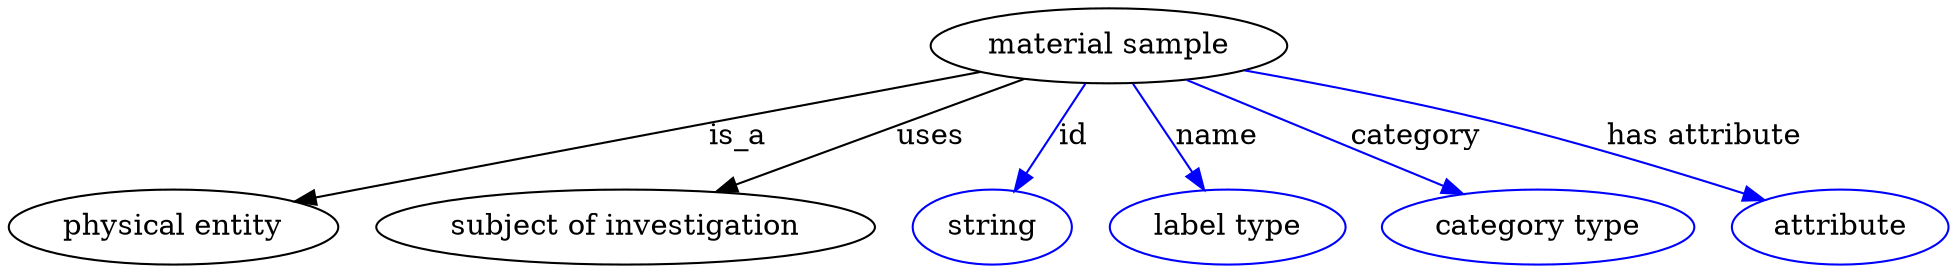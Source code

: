digraph {
	graph [bb="0,0,749.69,123"];
	node [label="\N"];
	"material sample"	 [height=0.5,
		label="material sample",
		pos="423.39,105",
		width=1.8776];
	"physical entity"	 [height=0.5,
		pos="62.394,18",
		width=1.7332];
	"material sample" -> "physical entity"	 [label=is_a,
		lp="279.39,61.5",
		pos="e,109.35,30.007 372.53,93.135 314.58,79.564 217.07,56.561 133.39,36 128.78,34.865 123.99,33.677 119.19,32.477"];
	"subject of investigation"	 [height=0.5,
		pos="235.39,18",
		width=2.5817];
	"material sample" -> "subject of investigation"	 [label=uses,
		lp="353.39,61.5",
		pos="e,271.43,34.675 389.35,89.245 358.88,75.146 313.99,54.373 280.54,38.892"];
	id	 [color=blue,
		height=0.5,
		label=string,
		pos="376.39,18",
		width=0.84854];
	"material sample" -> id	 [color=blue,
		label=id,
		lp="408.89,61.5",
		pos="e,385.8,35.41 413.66,86.974 407.01,74.68 398.11,58.196 390.67,44.425",
		style=solid];
	name	 [color=blue,
		height=0.5,
		label="label type",
		pos="470.39,18",
		width=1.2638];
	"material sample" -> name	 [color=blue,
		label=name,
		lp="465.89,61.5",
		pos="e,460.83,35.706 433.13,86.974 439.73,74.761 448.56,58.412 455.97,44.697",
		style=solid];
	category	 [color=blue,
		height=0.5,
		label="category type",
		pos="592.39,18",
		width=1.6249];
	"material sample" -> category	 [color=blue,
		label=category,
		lp="541.89,61.5",
		pos="e,562.31,33.489 454.79,88.84 482.64,74.5 523.45,53.495 553.39,38.08",
		style=solid];
	"has attribute"	 [color=blue,
		height=0.5,
		label=attribute,
		pos="709.39,18",
		width=1.1193];
	"material sample" -> "has attribute"	 [color=blue,
		label="has attribute",
		lp="645.89,61.5",
		pos="e,679.13,30.098 475.8,93.519 503.77,87.029 538.68,78.353 569.39,69 603.71,58.553 641.92,44.462 669.74,33.739",
		style=solid];
}
